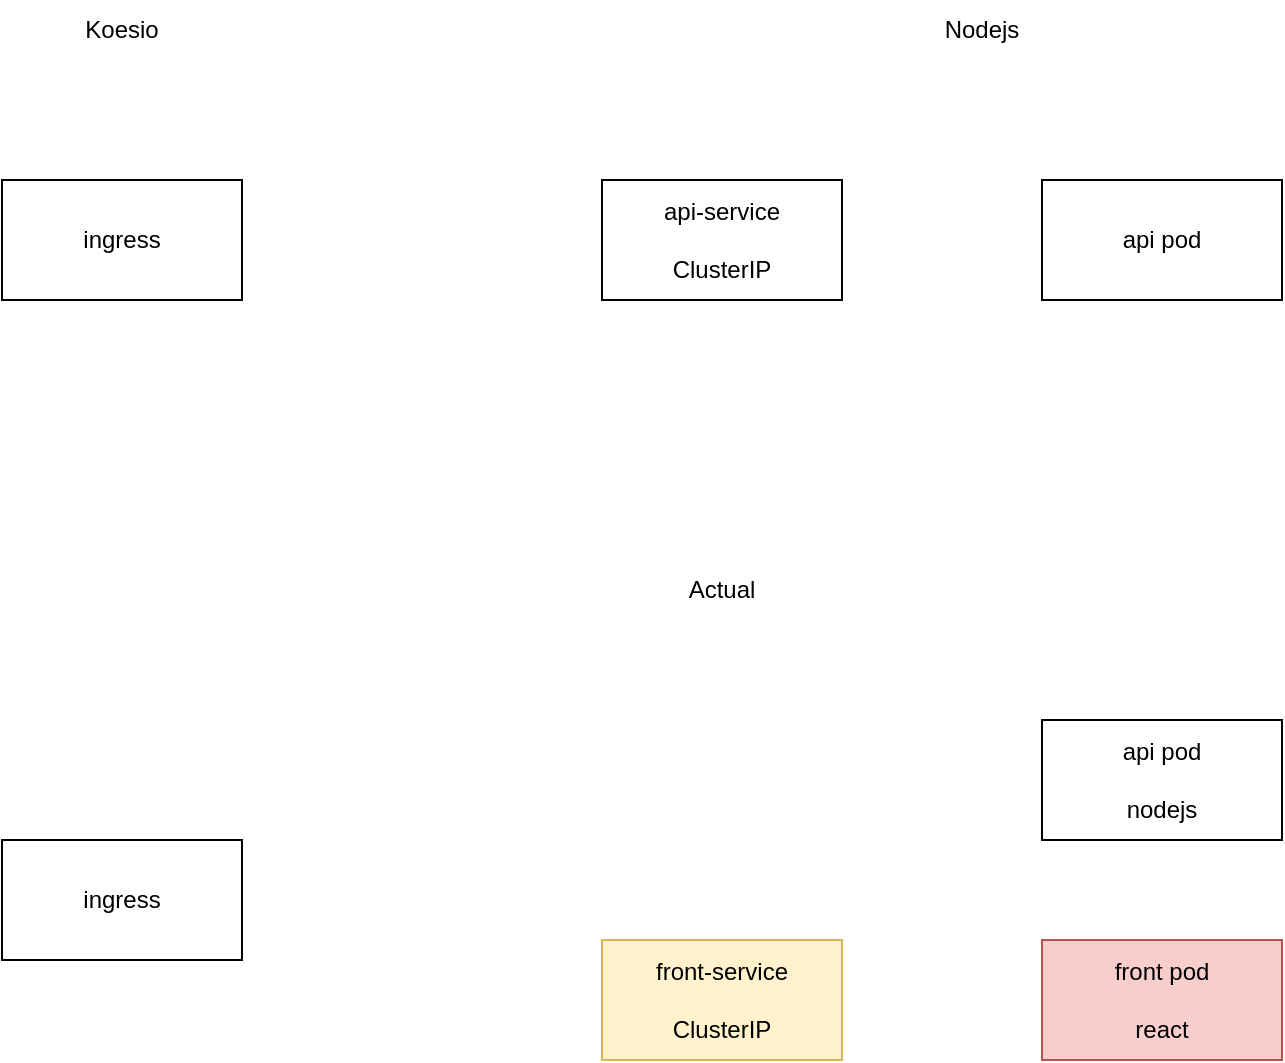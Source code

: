 <mxfile version="26.0.15" pages="3">
  <diagram name="Page-1" id="fZWZ4cqLbVA89OWnhxIK">
    <mxGraphModel dx="1290" dy="618" grid="1" gridSize="10" guides="1" tooltips="1" connect="1" arrows="1" fold="1" page="1" pageScale="1" pageWidth="850" pageHeight="1100" math="0" shadow="0">
      <root>
        <mxCell id="0" />
        <mxCell id="1" parent="0" />
        <mxCell id="I86mps9t3Cpg08mEyrdf-1" value="Nodejs" style="text;html=1;align=center;verticalAlign=middle;whiteSpace=wrap;rounded=0;" parent="1" vertex="1">
          <mxGeometry x="500" y="140" width="60" height="30" as="geometry" />
        </mxCell>
        <mxCell id="I86mps9t3Cpg08mEyrdf-2" value="api pod" style="rounded=0;whiteSpace=wrap;html=1;" parent="1" vertex="1">
          <mxGeometry x="560" y="230" width="120" height="60" as="geometry" />
        </mxCell>
        <mxCell id="I86mps9t3Cpg08mEyrdf-3" value="api-service&lt;br&gt;&lt;br&gt;ClusterIP" style="rounded=0;whiteSpace=wrap;html=1;" parent="1" vertex="1">
          <mxGeometry x="340" y="230" width="120" height="60" as="geometry" />
        </mxCell>
        <mxCell id="I86mps9t3Cpg08mEyrdf-4" value="ingress" style="rounded=0;whiteSpace=wrap;html=1;" parent="1" vertex="1">
          <mxGeometry x="40" y="230" width="120" height="60" as="geometry" />
        </mxCell>
        <mxCell id="I86mps9t3Cpg08mEyrdf-5" value="Koesio" style="text;html=1;align=center;verticalAlign=middle;whiteSpace=wrap;rounded=0;" parent="1" vertex="1">
          <mxGeometry x="70" y="140" width="60" height="30" as="geometry" />
        </mxCell>
        <mxCell id="I86mps9t3Cpg08mEyrdf-6" value="Actual" style="text;html=1;align=center;verticalAlign=middle;whiteSpace=wrap;rounded=0;" parent="1" vertex="1">
          <mxGeometry x="370" y="420" width="60" height="30" as="geometry" />
        </mxCell>
        <mxCell id="I86mps9t3Cpg08mEyrdf-7" value="api pod&lt;br&gt;&lt;br&gt;nodejs" style="rounded=0;whiteSpace=wrap;html=1;" parent="1" vertex="1">
          <mxGeometry x="560" y="500" width="120" height="60" as="geometry" />
        </mxCell>
        <mxCell id="I86mps9t3Cpg08mEyrdf-8" value="front-service&lt;br&gt;&lt;br&gt;ClusterIP" style="rounded=0;whiteSpace=wrap;html=1;fillColor=#fff2cc;strokeColor=#d6b656;" parent="1" vertex="1">
          <mxGeometry x="340" y="610" width="120" height="60" as="geometry" />
        </mxCell>
        <mxCell id="I86mps9t3Cpg08mEyrdf-9" value="ingress" style="rounded=0;whiteSpace=wrap;html=1;" parent="1" vertex="1">
          <mxGeometry x="40" y="560" width="120" height="60" as="geometry" />
        </mxCell>
        <mxCell id="I86mps9t3Cpg08mEyrdf-10" value="front pod&lt;br&gt;&lt;br&gt;react" style="rounded=0;whiteSpace=wrap;html=1;fillColor=#f8cecc;strokeColor=#b85450;" parent="1" vertex="1">
          <mxGeometry x="560" y="610" width="120" height="60" as="geometry" />
        </mxCell>
      </root>
    </mxGraphModel>
  </diagram>
  <diagram id="ANxhg6GnGEbw1N2Y-L_t" name="Page-2">
    <mxGraphModel dx="1674" dy="738" grid="1" gridSize="10" guides="1" tooltips="1" connect="1" arrows="1" fold="1" page="1" pageScale="1" pageWidth="850" pageHeight="1100" math="0" shadow="0">
      <root>
        <mxCell id="0" />
        <mxCell id="1" parent="0" />
        <mxCell id="OtmLBJMNSFSF2v7LWi31-1" value="Elastic Search&lt;br&gt;API" style="rounded=1;whiteSpace=wrap;html=1;" vertex="1" parent="1">
          <mxGeometry x="365" y="320" width="120" height="60" as="geometry" />
        </mxCell>
        <mxCell id="OtmLBJMNSFSF2v7LWi31-2" value="Kibana" style="rounded=1;whiteSpace=wrap;html=1;" vertex="1" parent="1">
          <mxGeometry x="365" y="180" width="120" height="60" as="geometry" />
        </mxCell>
      </root>
    </mxGraphModel>
  </diagram>
  <diagram id="F9oqwG7Hox732T7DqImj" name="Page-3">
    <mxGraphModel dx="1050" dy="618" grid="1" gridSize="10" guides="1" tooltips="1" connect="1" arrows="1" fold="1" page="1" pageScale="1" pageWidth="850" pageHeight="1100" math="0" shadow="0">
      <root>
        <mxCell id="0" />
        <mxCell id="1" parent="0" />
        <mxCell id="C7nnOcNsXqp9adkp8GYb-34" value="" style="rounded=0;whiteSpace=wrap;html=1;dashed=1;strokeWidth=2;fillColor=none;" vertex="1" parent="1">
          <mxGeometry x="150" y="470" width="650" height="360" as="geometry" />
        </mxCell>
        <mxCell id="C7nnOcNsXqp9adkp8GYb-10" value="" style="aspect=fixed;sketch=0;html=1;dashed=0;whitespace=wrap;verticalLabelPosition=bottom;verticalAlign=top;fillColor=#2875E2;strokeColor=#ffffff;points=[[0.005,0.63,0],[0.1,0.2,0],[0.9,0.2,0],[0.5,0,0],[0.995,0.63,0],[0.72,0.99,0],[0.5,1,0],[0.28,0.99,0]];shape=mxgraph.kubernetes.icon2;kubernetesLabel=1;prIcon=ing" vertex="1" parent="1">
          <mxGeometry x="210" y="502" width="50" height="48" as="geometry" />
        </mxCell>
        <mxCell id="C7nnOcNsXqp9adkp8GYb-11" value="" style="aspect=fixed;sketch=0;html=1;dashed=0;whitespace=wrap;verticalLabelPosition=bottom;verticalAlign=top;fillColor=#2875E2;strokeColor=#ffffff;points=[[0.005,0.63,0],[0.1,0.2,0],[0.9,0.2,0],[0.5,0,0],[0.995,0.63,0],[0.72,0.99,0],[0.5,1,0],[0.28,0.99,0]];shape=mxgraph.kubernetes.icon2;kubernetesLabel=1;prIcon=svc" vertex="1" parent="1">
          <mxGeometry x="350" y="638" width="50" height="48" as="geometry" />
        </mxCell>
        <mxCell id="C7nnOcNsXqp9adkp8GYb-12" value="" style="aspect=fixed;sketch=0;html=1;dashed=0;whitespace=wrap;verticalLabelPosition=bottom;verticalAlign=top;fillColor=#2875E2;strokeColor=#ffffff;points=[[0.005,0.63,0],[0.1,0.2,0],[0.9,0.2,0],[0.5,0,0],[0.995,0.63,0],[0.72,0.99,0],[0.5,1,0],[0.28,0.99,0]];shape=mxgraph.kubernetes.icon2;kubernetesLabel=1;prIcon=svc" vertex="1" parent="1">
          <mxGeometry x="350" y="502" width="50" height="48" as="geometry" />
        </mxCell>
        <mxCell id="C7nnOcNsXqp9adkp8GYb-13" value="" style="aspect=fixed;sketch=0;html=1;dashed=0;whitespace=wrap;verticalLabelPosition=bottom;verticalAlign=top;fillColor=#2875E2;strokeColor=#ffffff;points=[[0.005,0.63,0],[0.1,0.2,0],[0.9,0.2,0],[0.5,0,0],[0.995,0.63,0],[0.72,0.99,0],[0.5,1,0],[0.28,0.99,0]];shape=mxgraph.kubernetes.icon2;kubernetesLabel=1;prIcon=pod" vertex="1" parent="1">
          <mxGeometry x="510" y="638" width="50" height="48" as="geometry" />
        </mxCell>
        <mxCell id="C7nnOcNsXqp9adkp8GYb-14" value="" style="aspect=fixed;sketch=0;html=1;dashed=0;whitespace=wrap;verticalLabelPosition=bottom;verticalAlign=top;fillColor=#2875E2;strokeColor=#ffffff;points=[[0.005,0.63,0],[0.1,0.2,0],[0.9,0.2,0],[0.5,0,0],[0.995,0.63,0],[0.72,0.99,0],[0.5,1,0],[0.28,0.99,0]];shape=mxgraph.kubernetes.icon2;kubernetesLabel=1;prIcon=pod" vertex="1" parent="1">
          <mxGeometry x="510" y="502" width="50" height="48" as="geometry" />
        </mxCell>
        <mxCell id="C7nnOcNsXqp9adkp8GYb-15" value="" style="aspect=fixed;sketch=0;html=1;dashed=0;whitespace=wrap;verticalLabelPosition=bottom;verticalAlign=top;fillColor=#2875E2;strokeColor=#ffffff;points=[[0.005,0.63,0],[0.1,0.2,0],[0.9,0.2,0],[0.5,0,0],[0.995,0.63,0],[0.72,0.99,0],[0.5,1,0],[0.28,0.99,0]];shape=mxgraph.kubernetes.icon2;kubernetesLabel=1;prIcon=pvc" vertex="1" parent="1">
          <mxGeometry x="680" y="768" width="50" height="48" as="geometry" />
        </mxCell>
        <mxCell id="C7nnOcNsXqp9adkp8GYb-16" value="" style="aspect=fixed;sketch=0;html=1;dashed=0;whitespace=wrap;verticalLabelPosition=bottom;verticalAlign=top;fillColor=#2875E2;strokeColor=#ffffff;points=[[0.005,0.63,0],[0.1,0.2,0],[0.9,0.2,0],[0.5,0,0],[0.995,0.63,0],[0.72,0.99,0],[0.5,1,0],[0.28,0.99,0]];shape=mxgraph.kubernetes.icon2;kubernetesLabel=1;prIcon=cronjob" vertex="1" parent="1">
          <mxGeometry x="680" y="698" width="50" height="48" as="geometry" />
        </mxCell>
        <mxCell id="C7nnOcNsXqp9adkp8GYb-17" value="" style="aspect=fixed;sketch=0;html=1;dashed=0;whitespace=wrap;verticalLabelPosition=bottom;verticalAlign=top;fillColor=#2875E2;strokeColor=#ffffff;points=[[0.005,0.63,0],[0.1,0.2,0],[0.9,0.2,0],[0.5,0,0],[0.995,0.63,0],[0.72,0.99,0],[0.5,1,0],[0.28,0.99,0]];shape=mxgraph.kubernetes.icon2;kubernetesLabel=1;prIcon=secret" vertex="1" parent="1">
          <mxGeometry x="680" y="638" width="50" height="48" as="geometry" />
        </mxCell>
        <mxCell id="C7nnOcNsXqp9adkp8GYb-18" value="" style="aspect=fixed;sketch=0;html=1;dashed=0;whitespace=wrap;verticalLabelPosition=bottom;verticalAlign=top;fillColor=#2875E2;strokeColor=#ffffff;points=[[0.005,0.63,0],[0.1,0.2,0],[0.9,0.2,0],[0.5,0,0],[0.995,0.63,0],[0.72,0.99,0],[0.5,1,0],[0.28,0.99,0]];shape=mxgraph.kubernetes.icon2;kubernetesLabel=1;prIcon=cm" vertex="1" parent="1">
          <mxGeometry x="680" y="502" width="50" height="48" as="geometry" />
        </mxCell>
        <mxCell id="C7nnOcNsXqp9adkp8GYb-22" value="" style="aspect=fixed;sketch=0;html=1;dashed=0;whitespace=wrap;verticalLabelPosition=bottom;verticalAlign=top;fillColor=#2875E2;strokeColor=#ffffff;points=[[0.005,0.63,0],[0.1,0.2,0],[0.9,0.2,0],[0.5,0,0],[0.995,0.63,0],[0.72,0.99,0],[0.5,1,0],[0.28,0.99,0]];shape=mxgraph.kubernetes.icon2;kubernetesLabel=1;prIcon=ns" vertex="1" parent="1">
          <mxGeometry x="130" y="454" width="50" height="48" as="geometry" />
        </mxCell>
        <mxCell id="C7nnOcNsXqp9adkp8GYb-24" value="" style="aspect=fixed;sketch=0;html=1;dashed=0;whitespace=wrap;verticalLabelPosition=bottom;verticalAlign=top;fillColor=#2875E2;strokeColor=#ffffff;points=[[0.005,0.63,0],[0.1,0.2,0],[0.9,0.2,0],[0.5,0,0],[0.995,0.63,0],[0.72,0.99,0],[0.5,1,0],[0.28,0.99,0]];shape=mxgraph.kubernetes.icon2;kubernetesLabel=1;prIcon=ing" vertex="1" parent="1">
          <mxGeometry x="210" y="638" width="50" height="48" as="geometry" />
        </mxCell>
        <mxCell id="C7nnOcNsXqp9adkp8GYb-25" style="edgeStyle=orthogonalEdgeStyle;rounded=0;orthogonalLoop=1;jettySize=auto;html=1;exitX=0.995;exitY=0.63;exitDx=0;exitDy=0;exitPerimeter=0;entryX=0.005;entryY=0.63;entryDx=0;entryDy=0;entryPerimeter=0;" edge="1" parent="1" source="C7nnOcNsXqp9adkp8GYb-10" target="C7nnOcNsXqp9adkp8GYb-12">
          <mxGeometry relative="1" as="geometry" />
        </mxCell>
        <mxCell id="C7nnOcNsXqp9adkp8GYb-26" style="edgeStyle=orthogonalEdgeStyle;rounded=0;orthogonalLoop=1;jettySize=auto;html=1;exitX=0.995;exitY=0.63;exitDx=0;exitDy=0;exitPerimeter=0;entryX=0.005;entryY=0.63;entryDx=0;entryDy=0;entryPerimeter=0;" edge="1" parent="1" source="C7nnOcNsXqp9adkp8GYb-12" target="C7nnOcNsXqp9adkp8GYb-14">
          <mxGeometry relative="1" as="geometry" />
        </mxCell>
        <mxCell id="C7nnOcNsXqp9adkp8GYb-27" style="edgeStyle=orthogonalEdgeStyle;rounded=0;orthogonalLoop=1;jettySize=auto;html=1;exitX=0.995;exitY=0.63;exitDx=0;exitDy=0;exitPerimeter=0;entryX=0.005;entryY=0.63;entryDx=0;entryDy=0;entryPerimeter=0;" edge="1" parent="1" source="C7nnOcNsXqp9adkp8GYb-14" target="C7nnOcNsXqp9adkp8GYb-18">
          <mxGeometry relative="1" as="geometry" />
        </mxCell>
        <mxCell id="C7nnOcNsXqp9adkp8GYb-28" style="edgeStyle=orthogonalEdgeStyle;rounded=0;orthogonalLoop=1;jettySize=auto;html=1;exitX=0.995;exitY=0.63;exitDx=0;exitDy=0;exitPerimeter=0;entryX=0.005;entryY=0.63;entryDx=0;entryDy=0;entryPerimeter=0;" edge="1" parent="1" source="C7nnOcNsXqp9adkp8GYb-24" target="C7nnOcNsXqp9adkp8GYb-11">
          <mxGeometry relative="1" as="geometry" />
        </mxCell>
        <mxCell id="C7nnOcNsXqp9adkp8GYb-29" style="edgeStyle=orthogonalEdgeStyle;rounded=0;orthogonalLoop=1;jettySize=auto;html=1;exitX=0.995;exitY=0.63;exitDx=0;exitDy=0;exitPerimeter=0;entryX=0.005;entryY=0.63;entryDx=0;entryDy=0;entryPerimeter=0;" edge="1" parent="1" source="C7nnOcNsXqp9adkp8GYb-11" target="C7nnOcNsXqp9adkp8GYb-13">
          <mxGeometry relative="1" as="geometry" />
        </mxCell>
        <mxCell id="C7nnOcNsXqp9adkp8GYb-30" style="edgeStyle=orthogonalEdgeStyle;rounded=0;orthogonalLoop=1;jettySize=auto;html=1;exitX=0.995;exitY=0.63;exitDx=0;exitDy=0;exitPerimeter=0;entryX=0.005;entryY=0.63;entryDx=0;entryDy=0;entryPerimeter=0;" edge="1" parent="1" source="C7nnOcNsXqp9adkp8GYb-13" target="C7nnOcNsXqp9adkp8GYb-17">
          <mxGeometry relative="1" as="geometry" />
        </mxCell>
        <mxCell id="C7nnOcNsXqp9adkp8GYb-31" style="edgeStyle=orthogonalEdgeStyle;rounded=0;orthogonalLoop=1;jettySize=auto;html=1;exitX=0.995;exitY=0.63;exitDx=0;exitDy=0;exitPerimeter=0;entryX=0.005;entryY=0.63;entryDx=0;entryDy=0;entryPerimeter=0;" edge="1" parent="1" source="C7nnOcNsXqp9adkp8GYb-13" target="C7nnOcNsXqp9adkp8GYb-16">
          <mxGeometry relative="1" as="geometry" />
        </mxCell>
        <mxCell id="C7nnOcNsXqp9adkp8GYb-32" style="edgeStyle=orthogonalEdgeStyle;rounded=0;orthogonalLoop=1;jettySize=auto;html=1;exitX=0.995;exitY=0.63;exitDx=0;exitDy=0;exitPerimeter=0;entryX=0.005;entryY=0.63;entryDx=0;entryDy=0;entryPerimeter=0;" edge="1" parent="1" source="C7nnOcNsXqp9adkp8GYb-13" target="C7nnOcNsXqp9adkp8GYb-15">
          <mxGeometry relative="1" as="geometry" />
        </mxCell>
      </root>
    </mxGraphModel>
  </diagram>
</mxfile>
